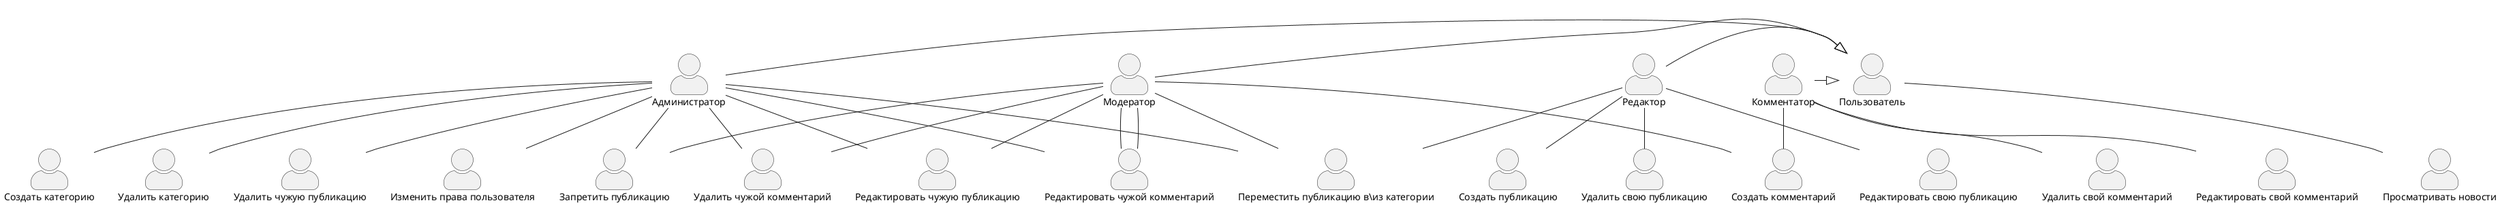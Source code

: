 @startuml use_case
skinparam actorStyle awesome
Actor "Пользователь" as user
Actor "Администратор" as admin
Actor "Редактор" as editor
Actor "Комментатор" as commentor
Actor "Модератор" as moder

admin -|> user
editor -|> user
commentor -|> user
moder -|> user
user--  "Просматривать новости"
commentor --  "Редактировать свой комментарий"
admin --  "Редактировать чужой комментарий"
admin --  "Создать категорию"
admin --  "Удалить категорию"
admin --  "Удалить чужую публикацию"
admin --  "Изменить права пользователя"
admin --  "Запретить публикацию"
admin --  "Удалить чужой комментарий"
admin --  "Редактировать чужую публикацию"
admin --  "Переместить публикацию в\из категории"
moder --  "Редактировать чужой комментарий"

moder --  "Редактировать чужой комментарий"
moder --  "Запретить публикацию"
moder --  "Удалить чужой комментарий"
moder --  "Редактировать чужую публикацию"
moder --  "Переместить публикацию в\из категории"
moder --  "Создать комментарий"

commentor --  "Создать комментарий"
commentor --  "Удалить свой комментарий"

editor -- "Переместить публикацию в\из категории"
editor --  "Создать публикацию"
editor --  "Удалить свою публикацию"
editor --  "Редактировать свою публикацию"
@enduml